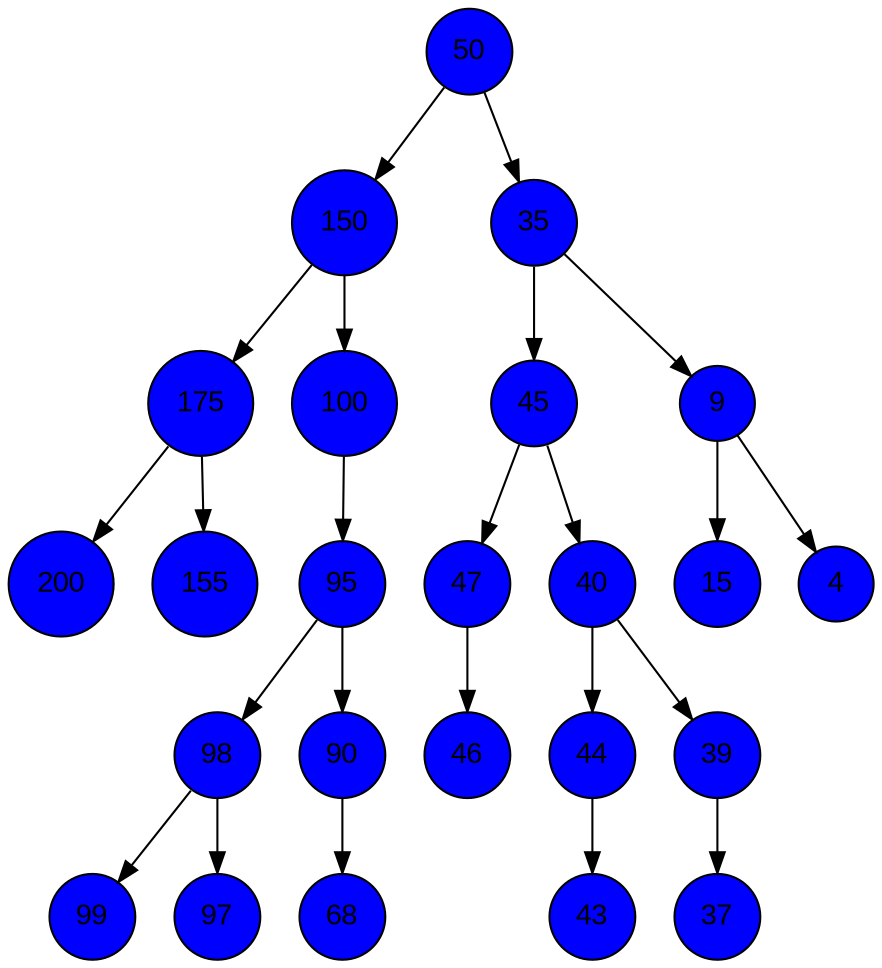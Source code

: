 digraph BST {
    node [fontname="Arial", shape=circle, style=filled, fillcolor=blue];
    50 -> 150;
    150 -> 175;
    175 -> 200;
    175 -> 155;
    150 -> 100;
    100 -> 95;
    95 -> 98;
    98 -> 99;
    98 -> 97;
    95 -> 90;
    90 -> 68;
    50 -> 35;
    35 -> 45;
    45 -> 47;
    47 -> 46;
    45 -> 40;
    40 -> 44;
    44 -> 43;
    40 -> 39;
    39 -> 37;
    35 -> 9;
    9 -> 15;
    9 -> 4;
}

